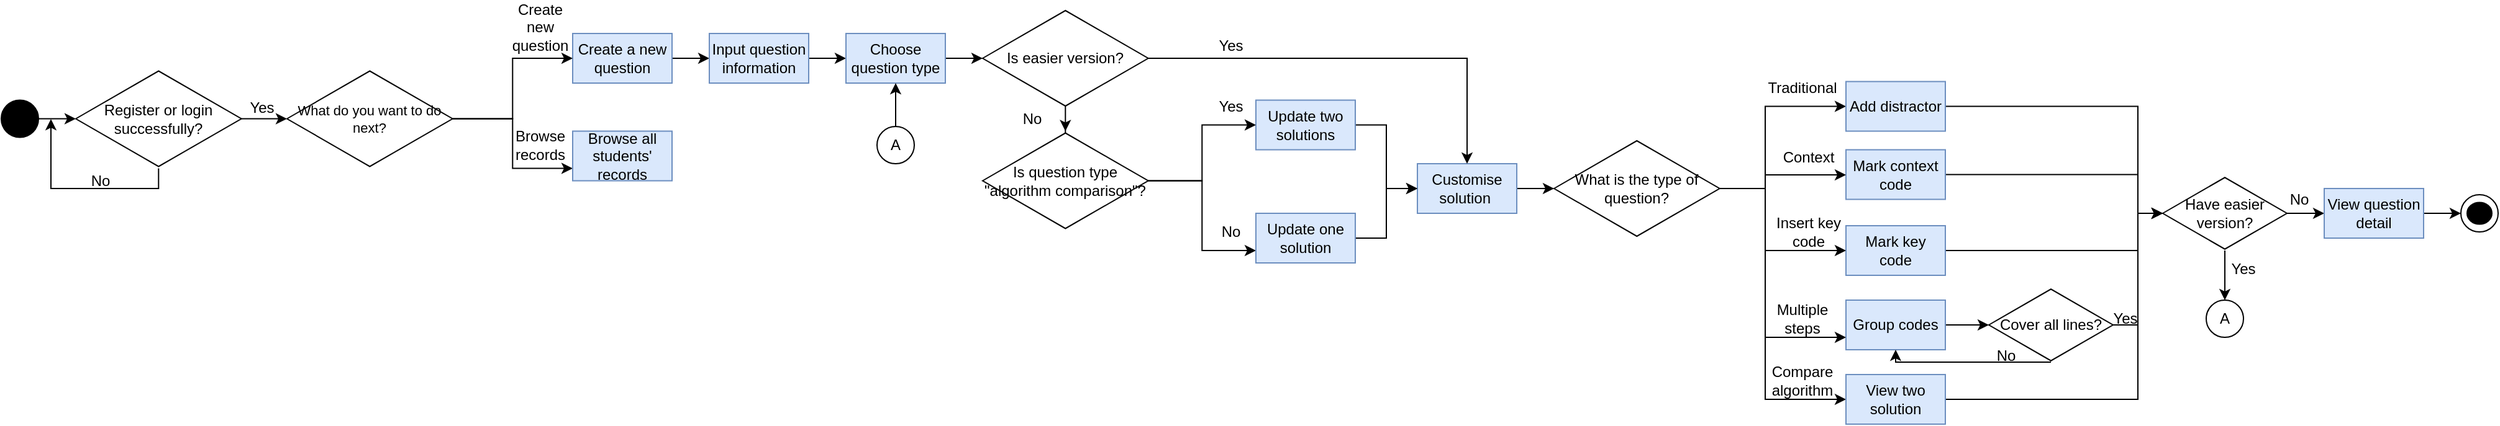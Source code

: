<mxfile version="16.4.0" type="device"><diagram id="W0JqF1zhWIUoZCOelEtK" name="Page-1"><mxGraphModel dx="1018" dy="770" grid="1" gridSize="10" guides="1" tooltips="1" connect="1" arrows="1" fold="1" page="1" pageScale="1" pageWidth="827" pageHeight="1169" math="0" shadow="0"><root><mxCell id="0"/><mxCell id="1" parent="0"/><mxCell id="rehRtJkvvh101q7CobKu-58" style="edgeStyle=orthogonalEdgeStyle;rounded=0;orthogonalLoop=1;jettySize=auto;html=1;" edge="1" parent="1" source="rehRtJkvvh101q7CobKu-3" target="rehRtJkvvh101q7CobKu-21"><mxGeometry relative="1" as="geometry"/></mxCell><mxCell id="rehRtJkvvh101q7CobKu-3" value="" style="ellipse;whiteSpace=wrap;html=1;fillColor=#000000;" vertex="1" parent="1"><mxGeometry x="10" y="208.75" width="30" height="30" as="geometry"/></mxCell><mxCell id="rehRtJkvvh101q7CobKu-66" style="edgeStyle=orthogonalEdgeStyle;rounded=0;orthogonalLoop=1;jettySize=auto;html=1;entryX=0;entryY=0.5;entryDx=0;entryDy=0;" edge="1" parent="1" source="rehRtJkvvh101q7CobKu-17" target="rehRtJkvvh101q7CobKu-32"><mxGeometry relative="1" as="geometry"/></mxCell><mxCell id="rehRtJkvvh101q7CobKu-17" value="Create a new question" style="rounded=0;whiteSpace=wrap;html=1;fillColor=#dae8fc;strokeColor=#6c8ebf;" vertex="1" parent="1"><mxGeometry x="470" y="155" width="80" height="40" as="geometry"/></mxCell><mxCell id="rehRtJkvvh101q7CobKu-60" style="edgeStyle=orthogonalEdgeStyle;rounded=0;orthogonalLoop=1;jettySize=auto;html=1;" edge="1" parent="1" source="rehRtJkvvh101q7CobKu-21" target="rehRtJkvvh101q7CobKu-30"><mxGeometry relative="1" as="geometry"/></mxCell><mxCell id="rehRtJkvvh101q7CobKu-101" style="edgeStyle=orthogonalEdgeStyle;rounded=0;orthogonalLoop=1;jettySize=auto;html=1;" edge="1" parent="1" source="rehRtJkvvh101q7CobKu-21"><mxGeometry relative="1" as="geometry"><mxPoint x="50" y="224" as="targetPoint"/><Array as="points"><mxPoint x="137" y="280"/><mxPoint x="50" y="280"/></Array></mxGeometry></mxCell><mxCell id="rehRtJkvvh101q7CobKu-21" value="Register or login successfully?" style="html=1;whiteSpace=wrap;aspect=fixed;shape=isoRectangle;fillColor=#FFFFFF;" vertex="1" parent="1"><mxGeometry x="70" y="183.75" width="133.33" height="80" as="geometry"/></mxCell><mxCell id="rehRtJkvvh101q7CobKu-62" style="edgeStyle=orthogonalEdgeStyle;rounded=0;orthogonalLoop=1;jettySize=auto;html=1;" edge="1" parent="1" source="rehRtJkvvh101q7CobKu-30" target="rehRtJkvvh101q7CobKu-17"><mxGeometry relative="1" as="geometry"/></mxCell><mxCell id="rehRtJkvvh101q7CobKu-64" style="edgeStyle=orthogonalEdgeStyle;rounded=0;orthogonalLoop=1;jettySize=auto;html=1;entryX=0;entryY=0.75;entryDx=0;entryDy=0;" edge="1" parent="1" source="rehRtJkvvh101q7CobKu-30" target="rehRtJkvvh101q7CobKu-59"><mxGeometry relative="1" as="geometry"/></mxCell><mxCell id="rehRtJkvvh101q7CobKu-30" value="What do you want to do next?" style="html=1;whiteSpace=wrap;aspect=fixed;shape=isoRectangle;fillColor=#FFFFFF;fontSize=11;" vertex="1" parent="1"><mxGeometry x="240.0" y="183.75" width="133.33" height="80" as="geometry"/></mxCell><mxCell id="rehRtJkvvh101q7CobKu-67" style="edgeStyle=orthogonalEdgeStyle;rounded=0;orthogonalLoop=1;jettySize=auto;html=1;" edge="1" parent="1" source="rehRtJkvvh101q7CobKu-32" target="rehRtJkvvh101q7CobKu-38"><mxGeometry relative="1" as="geometry"/></mxCell><mxCell id="rehRtJkvvh101q7CobKu-32" value="Input question information" style="rounded=0;whiteSpace=wrap;html=1;fillColor=#dae8fc;strokeColor=#6c8ebf;" vertex="1" parent="1"><mxGeometry x="580" y="155" width="80" height="40" as="geometry"/></mxCell><mxCell id="rehRtJkvvh101q7CobKu-87" style="edgeStyle=orthogonalEdgeStyle;rounded=0;orthogonalLoop=1;jettySize=auto;html=1;" edge="1" parent="1" source="rehRtJkvvh101q7CobKu-34" target="rehRtJkvvh101q7CobKu-49"><mxGeometry relative="1" as="geometry"/></mxCell><mxCell id="rehRtJkvvh101q7CobKu-34" value="Customise solution&amp;nbsp;" style="rounded=0;whiteSpace=wrap;html=1;fillColor=#dae8fc;strokeColor=#6c8ebf;" vertex="1" parent="1"><mxGeometry x="1150" y="260" width="80" height="40" as="geometry"/></mxCell><mxCell id="rehRtJkvvh101q7CobKu-78" style="edgeStyle=orthogonalEdgeStyle;rounded=0;orthogonalLoop=1;jettySize=auto;html=1;" edge="1" parent="1" source="rehRtJkvvh101q7CobKu-38" target="rehRtJkvvh101q7CobKu-68"><mxGeometry relative="1" as="geometry"/></mxCell><mxCell id="rehRtJkvvh101q7CobKu-38" value="Choose question type" style="rounded=0;whiteSpace=wrap;html=1;fillColor=#dae8fc;strokeColor=#6c8ebf;" vertex="1" parent="1"><mxGeometry x="690" y="155" width="80" height="40" as="geometry"/></mxCell><mxCell id="rehRtJkvvh101q7CobKu-83" style="edgeStyle=orthogonalEdgeStyle;rounded=0;orthogonalLoop=1;jettySize=auto;html=1;entryX=0;entryY=0.5;entryDx=0;entryDy=0;" edge="1" parent="1" source="rehRtJkvvh101q7CobKu-40" target="rehRtJkvvh101q7CobKu-34"><mxGeometry relative="1" as="geometry"/></mxCell><mxCell id="rehRtJkvvh101q7CobKu-40" value="Update two solutions" style="rounded=0;whiteSpace=wrap;html=1;fillColor=#dae8fc;strokeColor=#6c8ebf;" vertex="1" parent="1"><mxGeometry x="1020" y="208.75" width="80" height="40" as="geometry"/></mxCell><mxCell id="rehRtJkvvh101q7CobKu-115" style="edgeStyle=orthogonalEdgeStyle;rounded=0;orthogonalLoop=1;jettySize=auto;html=1;" edge="1" parent="1" source="rehRtJkvvh101q7CobKu-42" target="rehRtJkvvh101q7CobKu-109"><mxGeometry relative="1" as="geometry"><Array as="points"><mxPoint x="1730" y="269"/><mxPoint x="1730" y="300"/></Array></mxGeometry></mxCell><mxCell id="rehRtJkvvh101q7CobKu-42" value="Mark context code" style="rounded=0;whiteSpace=wrap;html=1;fillColor=#dae8fc;strokeColor=#6c8ebf;" vertex="1" parent="1"><mxGeometry x="1495" y="248.75" width="80" height="40" as="geometry"/></mxCell><mxCell id="rehRtJkvvh101q7CobKu-116" style="edgeStyle=orthogonalEdgeStyle;rounded=0;orthogonalLoop=1;jettySize=auto;html=1;" edge="1" parent="1" source="rehRtJkvvh101q7CobKu-44" target="rehRtJkvvh101q7CobKu-109"><mxGeometry relative="1" as="geometry"><Array as="points"><mxPoint x="1730" y="330"/><mxPoint x="1730" y="300"/></Array></mxGeometry></mxCell><mxCell id="rehRtJkvvh101q7CobKu-44" value="Mark key code" style="rounded=0;whiteSpace=wrap;html=1;fillColor=#dae8fc;strokeColor=#6c8ebf;" vertex="1" parent="1"><mxGeometry x="1495" y="310" width="80" height="40" as="geometry"/></mxCell><mxCell id="rehRtJkvvh101q7CobKu-106" style="edgeStyle=orthogonalEdgeStyle;rounded=0;orthogonalLoop=1;jettySize=auto;html=1;entryX=0;entryY=0.5;entryDx=0;entryDy=0;entryPerimeter=0;" edge="1" parent="1" source="rehRtJkvvh101q7CobKu-46" target="rehRtJkvvh101q7CobKu-104"><mxGeometry relative="1" as="geometry"/></mxCell><mxCell id="rehRtJkvvh101q7CobKu-46" value="Group codes" style="rounded=0;whiteSpace=wrap;html=1;fillColor=#dae8fc;strokeColor=#6c8ebf;" vertex="1" parent="1"><mxGeometry x="1495" y="370" width="80" height="40" as="geometry"/></mxCell><mxCell id="rehRtJkvvh101q7CobKu-89" style="edgeStyle=orthogonalEdgeStyle;rounded=0;orthogonalLoop=1;jettySize=auto;html=1;entryX=0;entryY=0.5;entryDx=0;entryDy=0;" edge="1" parent="1" source="rehRtJkvvh101q7CobKu-49" target="rehRtJkvvh101q7CobKu-51"><mxGeometry relative="1" as="geometry"><Array as="points"><mxPoint x="1430" y="280"/><mxPoint x="1430" y="214"/></Array></mxGeometry></mxCell><mxCell id="rehRtJkvvh101q7CobKu-93" style="edgeStyle=orthogonalEdgeStyle;rounded=0;orthogonalLoop=1;jettySize=auto;html=1;" edge="1" parent="1" source="rehRtJkvvh101q7CobKu-49" target="rehRtJkvvh101q7CobKu-42"><mxGeometry relative="1" as="geometry"><Array as="points"><mxPoint x="1430" y="280"/><mxPoint x="1430" y="269"/></Array></mxGeometry></mxCell><mxCell id="rehRtJkvvh101q7CobKu-94" style="edgeStyle=orthogonalEdgeStyle;rounded=0;orthogonalLoop=1;jettySize=auto;html=1;entryX=0;entryY=0.5;entryDx=0;entryDy=0;" edge="1" parent="1" source="rehRtJkvvh101q7CobKu-49" target="rehRtJkvvh101q7CobKu-44"><mxGeometry relative="1" as="geometry"><Array as="points"><mxPoint x="1430" y="280"/><mxPoint x="1430" y="330"/></Array></mxGeometry></mxCell><mxCell id="rehRtJkvvh101q7CobKu-96" style="edgeStyle=orthogonalEdgeStyle;rounded=0;orthogonalLoop=1;jettySize=auto;html=1;entryX=0;entryY=0.75;entryDx=0;entryDy=0;" edge="1" parent="1" source="rehRtJkvvh101q7CobKu-49" target="rehRtJkvvh101q7CobKu-46"><mxGeometry relative="1" as="geometry"><Array as="points"><mxPoint x="1430" y="280"/><mxPoint x="1430" y="400"/></Array></mxGeometry></mxCell><mxCell id="rehRtJkvvh101q7CobKu-98" style="edgeStyle=orthogonalEdgeStyle;rounded=0;orthogonalLoop=1;jettySize=auto;html=1;entryX=0;entryY=0.5;entryDx=0;entryDy=0;" edge="1" parent="1" source="rehRtJkvvh101q7CobKu-49" target="rehRtJkvvh101q7CobKu-88"><mxGeometry relative="1" as="geometry"><Array as="points"><mxPoint x="1430" y="280"/><mxPoint x="1430" y="450"/></Array></mxGeometry></mxCell><mxCell id="rehRtJkvvh101q7CobKu-49" value="What is the type of question?" style="html=1;whiteSpace=wrap;aspect=fixed;shape=isoRectangle;fillColor=#FFFFFF;" vertex="1" parent="1"><mxGeometry x="1260" y="240" width="133.33" height="80" as="geometry"/></mxCell><mxCell id="rehRtJkvvh101q7CobKu-113" style="edgeStyle=orthogonalEdgeStyle;rounded=0;orthogonalLoop=1;jettySize=auto;html=1;" edge="1" parent="1" source="rehRtJkvvh101q7CobKu-51" target="rehRtJkvvh101q7CobKu-109"><mxGeometry relative="1" as="geometry"><Array as="points"><mxPoint x="1730" y="214"/><mxPoint x="1730" y="300"/></Array></mxGeometry></mxCell><mxCell id="rehRtJkvvh101q7CobKu-51" value="Add distractor" style="rounded=0;whiteSpace=wrap;html=1;fillColor=#dae8fc;strokeColor=#6c8ebf;" vertex="1" parent="1"><mxGeometry x="1495" y="193.75" width="80" height="40" as="geometry"/></mxCell><mxCell id="rehRtJkvvh101q7CobKu-53" value="No" style="text;html=1;strokeColor=none;fillColor=none;align=center;verticalAlign=middle;whiteSpace=wrap;rounded=0;" vertex="1" parent="1"><mxGeometry x="810" y="208.75" width="60" height="30" as="geometry"/></mxCell><mxCell id="rehRtJkvvh101q7CobKu-59" value="Browse all students' records" style="rounded=0;whiteSpace=wrap;html=1;fillColor=#dae8fc;strokeColor=#6c8ebf;" vertex="1" parent="1"><mxGeometry x="470" y="233.75" width="80" height="40" as="geometry"/></mxCell><mxCell id="rehRtJkvvh101q7CobKu-61" value="Yes" style="text;html=1;strokeColor=none;fillColor=none;align=center;verticalAlign=middle;whiteSpace=wrap;rounded=0;" vertex="1" parent="1"><mxGeometry x="190" y="200" width="60" height="30" as="geometry"/></mxCell><mxCell id="rehRtJkvvh101q7CobKu-63" value="Create new question" style="text;html=1;strokeColor=none;fillColor=none;align=center;verticalAlign=middle;whiteSpace=wrap;rounded=0;" vertex="1" parent="1"><mxGeometry x="414" y="135" width="60" height="30" as="geometry"/></mxCell><mxCell id="rehRtJkvvh101q7CobKu-65" value="Browse records" style="text;html=1;strokeColor=none;fillColor=none;align=center;verticalAlign=middle;whiteSpace=wrap;rounded=0;" vertex="1" parent="1"><mxGeometry x="414" y="230" width="60" height="30" as="geometry"/></mxCell><mxCell id="rehRtJkvvh101q7CobKu-72" style="edgeStyle=orthogonalEdgeStyle;rounded=0;orthogonalLoop=1;jettySize=auto;html=1;" edge="1" parent="1" source="rehRtJkvvh101q7CobKu-68" target="rehRtJkvvh101q7CobKu-71"><mxGeometry relative="1" as="geometry"/></mxCell><mxCell id="rehRtJkvvh101q7CobKu-85" style="edgeStyle=orthogonalEdgeStyle;rounded=0;orthogonalLoop=1;jettySize=auto;html=1;" edge="1" parent="1" source="rehRtJkvvh101q7CobKu-68" target="rehRtJkvvh101q7CobKu-34"><mxGeometry relative="1" as="geometry"/></mxCell><mxCell id="rehRtJkvvh101q7CobKu-68" value="Is easier version?" style="html=1;whiteSpace=wrap;aspect=fixed;shape=isoRectangle;fillColor=#FFFFFF;" vertex="1" parent="1"><mxGeometry x="800" y="135" width="133.33" height="80" as="geometry"/></mxCell><mxCell id="rehRtJkvvh101q7CobKu-80" style="edgeStyle=orthogonalEdgeStyle;rounded=0;orthogonalLoop=1;jettySize=auto;html=1;entryX=0;entryY=0.5;entryDx=0;entryDy=0;" edge="1" parent="1" source="rehRtJkvvh101q7CobKu-71" target="rehRtJkvvh101q7CobKu-40"><mxGeometry relative="1" as="geometry"/></mxCell><mxCell id="rehRtJkvvh101q7CobKu-82" style="edgeStyle=orthogonalEdgeStyle;rounded=0;orthogonalLoop=1;jettySize=auto;html=1;entryX=0;entryY=0.75;entryDx=0;entryDy=0;" edge="1" parent="1" source="rehRtJkvvh101q7CobKu-71" target="rehRtJkvvh101q7CobKu-75"><mxGeometry relative="1" as="geometry"/></mxCell><mxCell id="rehRtJkvvh101q7CobKu-71" value="Is question type &quot;algorithm comparison&quot;?" style="html=1;whiteSpace=wrap;aspect=fixed;shape=isoRectangle;fillColor=#FFFFFF;" vertex="1" parent="1"><mxGeometry x="800" y="233.75" width="133.33" height="80" as="geometry"/></mxCell><mxCell id="rehRtJkvvh101q7CobKu-74" value="Yes" style="text;html=1;strokeColor=none;fillColor=none;align=center;verticalAlign=middle;whiteSpace=wrap;rounded=0;" vertex="1" parent="1"><mxGeometry x="970" y="198.75" width="60" height="30" as="geometry"/></mxCell><mxCell id="rehRtJkvvh101q7CobKu-84" style="edgeStyle=orthogonalEdgeStyle;rounded=0;orthogonalLoop=1;jettySize=auto;html=1;" edge="1" parent="1" source="rehRtJkvvh101q7CobKu-75" target="rehRtJkvvh101q7CobKu-34"><mxGeometry relative="1" as="geometry"/></mxCell><mxCell id="rehRtJkvvh101q7CobKu-75" value="Update one solution" style="rounded=0;whiteSpace=wrap;html=1;fillColor=#dae8fc;strokeColor=#6c8ebf;" vertex="1" parent="1"><mxGeometry x="1020" y="300" width="80" height="40" as="geometry"/></mxCell><mxCell id="rehRtJkvvh101q7CobKu-77" value="No" style="text;html=1;strokeColor=none;fillColor=none;align=center;verticalAlign=middle;whiteSpace=wrap;rounded=0;" vertex="1" parent="1"><mxGeometry x="970" y="300" width="60" height="30" as="geometry"/></mxCell><mxCell id="rehRtJkvvh101q7CobKu-86" value="Yes" style="text;html=1;strokeColor=none;fillColor=none;align=center;verticalAlign=middle;whiteSpace=wrap;rounded=0;" vertex="1" parent="1"><mxGeometry x="970" y="150" width="60" height="30" as="geometry"/></mxCell><mxCell id="rehRtJkvvh101q7CobKu-119" style="edgeStyle=orthogonalEdgeStyle;rounded=0;orthogonalLoop=1;jettySize=auto;html=1;" edge="1" parent="1" source="rehRtJkvvh101q7CobKu-88" target="rehRtJkvvh101q7CobKu-109"><mxGeometry relative="1" as="geometry"><Array as="points"><mxPoint x="1730" y="450"/><mxPoint x="1730" y="300"/></Array></mxGeometry></mxCell><mxCell id="rehRtJkvvh101q7CobKu-88" value="View two solution" style="rounded=0;whiteSpace=wrap;html=1;fillColor=#dae8fc;strokeColor=#6c8ebf;" vertex="1" parent="1"><mxGeometry x="1495" y="430" width="80" height="40" as="geometry"/></mxCell><mxCell id="rehRtJkvvh101q7CobKu-90" value="Traditional" style="text;html=1;strokeColor=none;fillColor=none;align=center;verticalAlign=middle;whiteSpace=wrap;rounded=0;" vertex="1" parent="1"><mxGeometry x="1430" y="183.75" width="60" height="30" as="geometry"/></mxCell><mxCell id="rehRtJkvvh101q7CobKu-92" value="Context" style="text;html=1;strokeColor=none;fillColor=none;align=center;verticalAlign=middle;whiteSpace=wrap;rounded=0;" vertex="1" parent="1"><mxGeometry x="1435" y="240" width="60" height="30" as="geometry"/></mxCell><mxCell id="rehRtJkvvh101q7CobKu-95" value="Insert key code" style="text;html=1;strokeColor=none;fillColor=none;align=center;verticalAlign=middle;whiteSpace=wrap;rounded=0;" vertex="1" parent="1"><mxGeometry x="1435" y="300" width="60" height="30" as="geometry"/></mxCell><mxCell id="rehRtJkvvh101q7CobKu-97" value="Multiple steps" style="text;html=1;strokeColor=none;fillColor=none;align=center;verticalAlign=middle;whiteSpace=wrap;rounded=0;" vertex="1" parent="1"><mxGeometry x="1430" y="370" width="60" height="30" as="geometry"/></mxCell><mxCell id="rehRtJkvvh101q7CobKu-99" value="Compare algorithm" style="text;html=1;strokeColor=none;fillColor=none;align=center;verticalAlign=middle;whiteSpace=wrap;rounded=0;" vertex="1" parent="1"><mxGeometry x="1430" y="420" width="60" height="30" as="geometry"/></mxCell><mxCell id="rehRtJkvvh101q7CobKu-102" value="No" style="text;html=1;strokeColor=none;fillColor=none;align=center;verticalAlign=middle;whiteSpace=wrap;rounded=0;" vertex="1" parent="1"><mxGeometry x="60" y="258.75" width="60" height="30" as="geometry"/></mxCell><mxCell id="rehRtJkvvh101q7CobKu-107" style="edgeStyle=orthogonalEdgeStyle;rounded=0;orthogonalLoop=1;jettySize=auto;html=1;entryX=0.5;entryY=1;entryDx=0;entryDy=0;exitX=0.5;exitY=1;exitDx=0;exitDy=0;exitPerimeter=0;" edge="1" parent="1" source="rehRtJkvvh101q7CobKu-104" target="rehRtJkvvh101q7CobKu-46"><mxGeometry relative="1" as="geometry"><Array as="points"><mxPoint x="1535" y="420"/></Array></mxGeometry></mxCell><mxCell id="rehRtJkvvh101q7CobKu-117" style="edgeStyle=orthogonalEdgeStyle;rounded=0;orthogonalLoop=1;jettySize=auto;html=1;" edge="1" parent="1" source="rehRtJkvvh101q7CobKu-104" target="rehRtJkvvh101q7CobKu-109"><mxGeometry relative="1" as="geometry"><Array as="points"><mxPoint x="1730" y="390"/><mxPoint x="1730" y="300"/></Array></mxGeometry></mxCell><mxCell id="rehRtJkvvh101q7CobKu-104" value="Cover all lines?" style="html=1;whiteSpace=wrap;aspect=fixed;shape=isoRectangle;fillColor=#FFFFFF;" vertex="1" parent="1"><mxGeometry x="1610" y="360" width="100" height="60" as="geometry"/></mxCell><mxCell id="rehRtJkvvh101q7CobKu-108" value="No" style="text;html=1;strokeColor=none;fillColor=none;align=center;verticalAlign=middle;whiteSpace=wrap;rounded=0;" vertex="1" parent="1"><mxGeometry x="1594" y="400" width="60" height="30" as="geometry"/></mxCell><mxCell id="rehRtJkvvh101q7CobKu-122" style="edgeStyle=orthogonalEdgeStyle;rounded=0;orthogonalLoop=1;jettySize=auto;html=1;entryX=0.5;entryY=0;entryDx=0;entryDy=0;" edge="1" parent="1" source="rehRtJkvvh101q7CobKu-109" target="rehRtJkvvh101q7CobKu-121"><mxGeometry relative="1" as="geometry"/></mxCell><mxCell id="rehRtJkvvh101q7CobKu-127" style="edgeStyle=orthogonalEdgeStyle;rounded=0;orthogonalLoop=1;jettySize=auto;html=1;" edge="1" parent="1" source="rehRtJkvvh101q7CobKu-109" target="rehRtJkvvh101q7CobKu-126"><mxGeometry relative="1" as="geometry"/></mxCell><mxCell id="rehRtJkvvh101q7CobKu-109" value="Have easier version?" style="html=1;whiteSpace=wrap;aspect=fixed;shape=isoRectangle;fillColor=#FFFFFF;" vertex="1" parent="1"><mxGeometry x="1750" y="270" width="100" height="60" as="geometry"/></mxCell><mxCell id="rehRtJkvvh101q7CobKu-118" value="Yes" style="text;html=1;strokeColor=none;fillColor=none;align=center;verticalAlign=middle;whiteSpace=wrap;rounded=0;" vertex="1" parent="1"><mxGeometry x="1690" y="370" width="60" height="30" as="geometry"/></mxCell><mxCell id="rehRtJkvvh101q7CobKu-121" value="A" style="ellipse;whiteSpace=wrap;html=1;aspect=fixed;fillColor=#FFFFFF;" vertex="1" parent="1"><mxGeometry x="1785" y="370" width="30" height="30" as="geometry"/></mxCell><mxCell id="rehRtJkvvh101q7CobKu-123" value="Yes" style="text;html=1;strokeColor=none;fillColor=none;align=center;verticalAlign=middle;whiteSpace=wrap;rounded=0;" vertex="1" parent="1"><mxGeometry x="1785" y="330" width="60" height="30" as="geometry"/></mxCell><mxCell id="rehRtJkvvh101q7CobKu-125" style="edgeStyle=orthogonalEdgeStyle;rounded=0;orthogonalLoop=1;jettySize=auto;html=1;" edge="1" parent="1" source="rehRtJkvvh101q7CobKu-124" target="rehRtJkvvh101q7CobKu-38"><mxGeometry relative="1" as="geometry"/></mxCell><mxCell id="rehRtJkvvh101q7CobKu-124" value="A" style="ellipse;whiteSpace=wrap;html=1;aspect=fixed;fillColor=#FFFFFF;" vertex="1" parent="1"><mxGeometry x="715" y="230" width="30" height="30" as="geometry"/></mxCell><mxCell id="rehRtJkvvh101q7CobKu-135" style="edgeStyle=orthogonalEdgeStyle;rounded=0;orthogonalLoop=1;jettySize=auto;html=1;entryX=0;entryY=0.5;entryDx=0;entryDy=0;" edge="1" parent="1" source="rehRtJkvvh101q7CobKu-126" target="rehRtJkvvh101q7CobKu-54"><mxGeometry relative="1" as="geometry"/></mxCell><mxCell id="rehRtJkvvh101q7CobKu-126" value="View question detail" style="rounded=0;whiteSpace=wrap;html=1;fillColor=#dae8fc;strokeColor=#6c8ebf;" vertex="1" parent="1"><mxGeometry x="1880" y="280" width="80" height="40" as="geometry"/></mxCell><mxCell id="rehRtJkvvh101q7CobKu-128" value="No" style="text;html=1;strokeColor=none;fillColor=none;align=center;verticalAlign=middle;whiteSpace=wrap;rounded=0;" vertex="1" parent="1"><mxGeometry x="1830" y="273.75" width="60" height="30" as="geometry"/></mxCell><mxCell id="rehRtJkvvh101q7CobKu-130" value="" style="group" vertex="1" connectable="0" parent="1"><mxGeometry x="1990" y="285" width="30" height="30" as="geometry"/></mxCell><mxCell id="rehRtJkvvh101q7CobKu-54" value="" style="ellipse;whiteSpace=wrap;html=1;fontSize=11;fillColor=#FFFFFF;" vertex="1" parent="rehRtJkvvh101q7CobKu-130"><mxGeometry width="30" height="30" as="geometry"/></mxCell><mxCell id="rehRtJkvvh101q7CobKu-55" value="" style="ellipse;whiteSpace=wrap;html=1;fillColor=#000000;" vertex="1" parent="rehRtJkvvh101q7CobKu-130"><mxGeometry x="5" y="6.25" width="20" height="17.5" as="geometry"/></mxCell></root></mxGraphModel></diagram></mxfile>